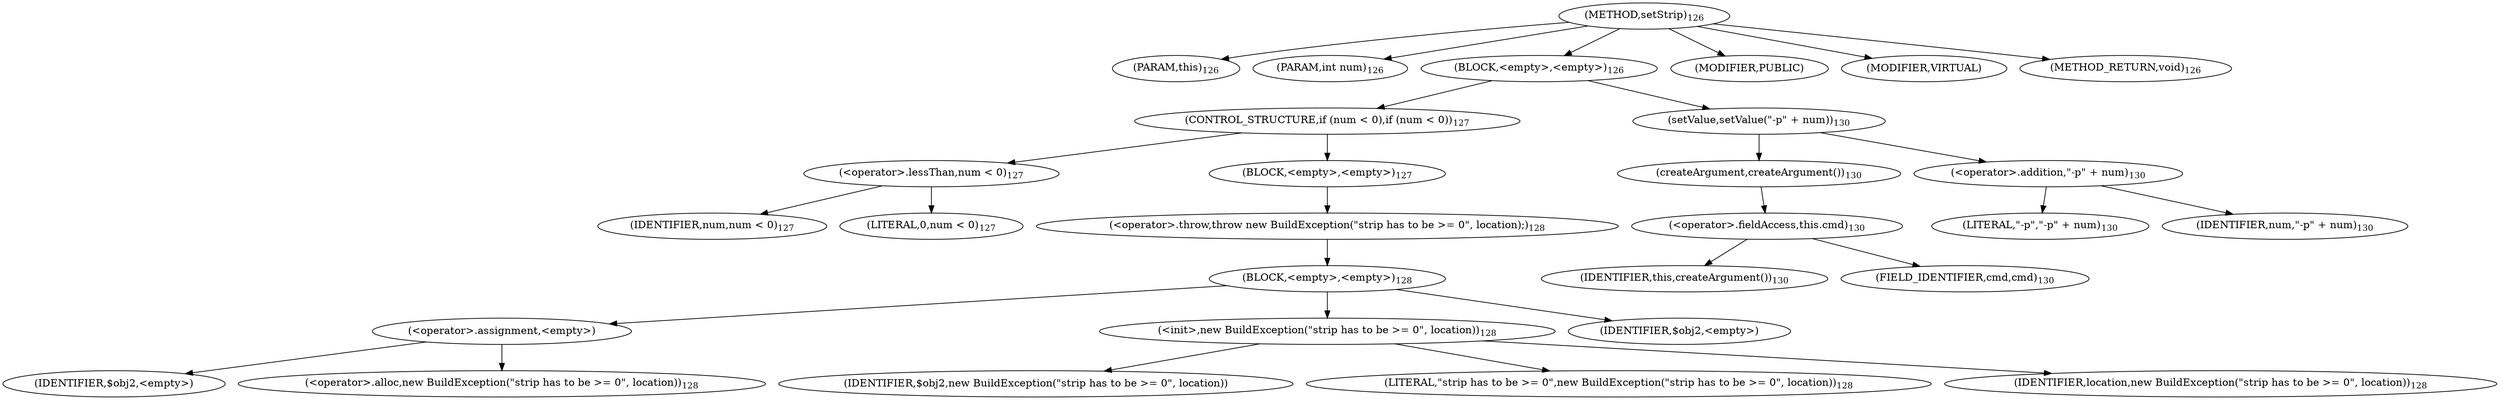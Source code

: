 digraph "setStrip" {  
"118" [label = <(METHOD,setStrip)<SUB>126</SUB>> ]
"119" [label = <(PARAM,this)<SUB>126</SUB>> ]
"120" [label = <(PARAM,int num)<SUB>126</SUB>> ]
"121" [label = <(BLOCK,&lt;empty&gt;,&lt;empty&gt;)<SUB>126</SUB>> ]
"122" [label = <(CONTROL_STRUCTURE,if (num &lt; 0),if (num &lt; 0))<SUB>127</SUB>> ]
"123" [label = <(&lt;operator&gt;.lessThan,num &lt; 0)<SUB>127</SUB>> ]
"124" [label = <(IDENTIFIER,num,num &lt; 0)<SUB>127</SUB>> ]
"125" [label = <(LITERAL,0,num &lt; 0)<SUB>127</SUB>> ]
"126" [label = <(BLOCK,&lt;empty&gt;,&lt;empty&gt;)<SUB>127</SUB>> ]
"127" [label = <(&lt;operator&gt;.throw,throw new BuildException(&quot;strip has to be &gt;= 0&quot;, location);)<SUB>128</SUB>> ]
"128" [label = <(BLOCK,&lt;empty&gt;,&lt;empty&gt;)<SUB>128</SUB>> ]
"129" [label = <(&lt;operator&gt;.assignment,&lt;empty&gt;)> ]
"130" [label = <(IDENTIFIER,$obj2,&lt;empty&gt;)> ]
"131" [label = <(&lt;operator&gt;.alloc,new BuildException(&quot;strip has to be &gt;= 0&quot;, location))<SUB>128</SUB>> ]
"132" [label = <(&lt;init&gt;,new BuildException(&quot;strip has to be &gt;= 0&quot;, location))<SUB>128</SUB>> ]
"133" [label = <(IDENTIFIER,$obj2,new BuildException(&quot;strip has to be &gt;= 0&quot;, location))> ]
"134" [label = <(LITERAL,&quot;strip has to be &gt;= 0&quot;,new BuildException(&quot;strip has to be &gt;= 0&quot;, location))<SUB>128</SUB>> ]
"135" [label = <(IDENTIFIER,location,new BuildException(&quot;strip has to be &gt;= 0&quot;, location))<SUB>128</SUB>> ]
"136" [label = <(IDENTIFIER,$obj2,&lt;empty&gt;)> ]
"137" [label = <(setValue,setValue(&quot;-p&quot; + num))<SUB>130</SUB>> ]
"138" [label = <(createArgument,createArgument())<SUB>130</SUB>> ]
"139" [label = <(&lt;operator&gt;.fieldAccess,this.cmd)<SUB>130</SUB>> ]
"140" [label = <(IDENTIFIER,this,createArgument())<SUB>130</SUB>> ]
"141" [label = <(FIELD_IDENTIFIER,cmd,cmd)<SUB>130</SUB>> ]
"142" [label = <(&lt;operator&gt;.addition,&quot;-p&quot; + num)<SUB>130</SUB>> ]
"143" [label = <(LITERAL,&quot;-p&quot;,&quot;-p&quot; + num)<SUB>130</SUB>> ]
"144" [label = <(IDENTIFIER,num,&quot;-p&quot; + num)<SUB>130</SUB>> ]
"145" [label = <(MODIFIER,PUBLIC)> ]
"146" [label = <(MODIFIER,VIRTUAL)> ]
"147" [label = <(METHOD_RETURN,void)<SUB>126</SUB>> ]
  "118" -> "119" 
  "118" -> "120" 
  "118" -> "121" 
  "118" -> "145" 
  "118" -> "146" 
  "118" -> "147" 
  "121" -> "122" 
  "121" -> "137" 
  "122" -> "123" 
  "122" -> "126" 
  "123" -> "124" 
  "123" -> "125" 
  "126" -> "127" 
  "127" -> "128" 
  "128" -> "129" 
  "128" -> "132" 
  "128" -> "136" 
  "129" -> "130" 
  "129" -> "131" 
  "132" -> "133" 
  "132" -> "134" 
  "132" -> "135" 
  "137" -> "138" 
  "137" -> "142" 
  "138" -> "139" 
  "139" -> "140" 
  "139" -> "141" 
  "142" -> "143" 
  "142" -> "144" 
}
